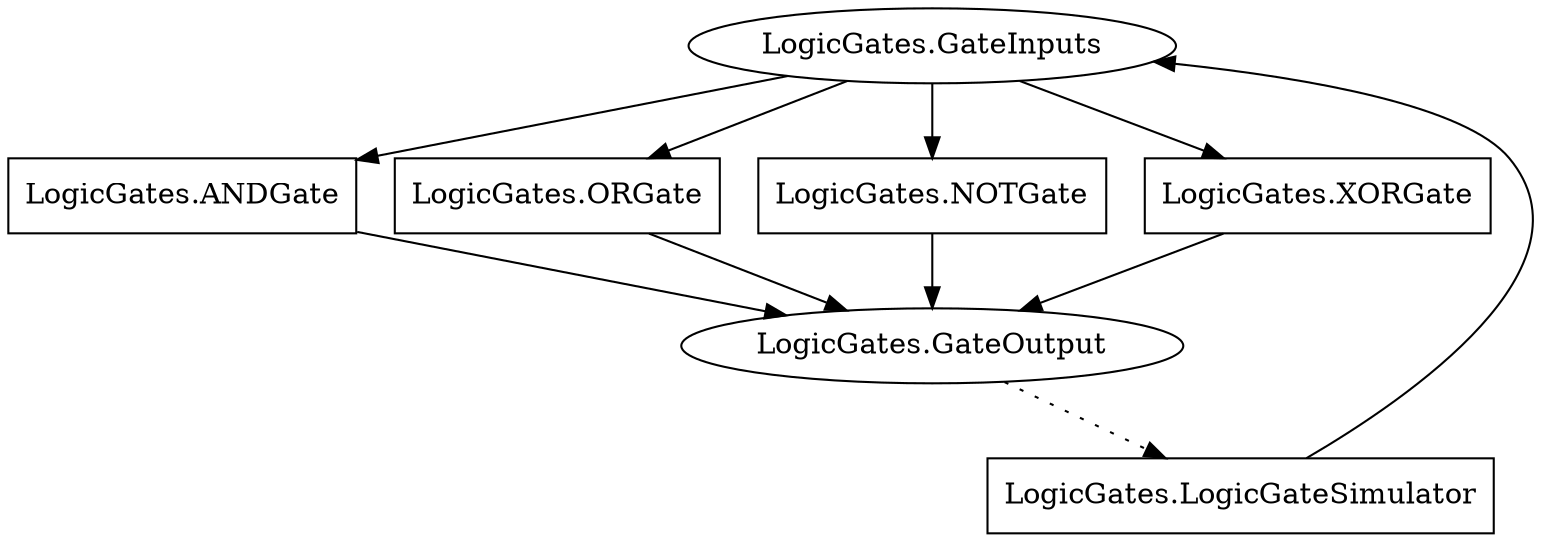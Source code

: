 digraph test {
"LogicGates.GateInputs" [shape=oval];
"LogicGates.GateOutput" [shape=oval];
"LogicGates.ANDGate" [shape=box];
"LogicGates.ORGate" [shape=box];
"LogicGates.NOTGate" [shape=box];
"LogicGates.XORGate" [shape=box];
"LogicGates.LogicGateSimulator" [shape=box];
"LogicGates.GateInputs" -> "LogicGates.ANDGate";
"LogicGates.GateInputs" -> "LogicGates.ORGate";
"LogicGates.GateInputs" -> "LogicGates.NOTGate";
"LogicGates.GateInputs" -> "LogicGates.XORGate";
"LogicGates.LogicGateSimulator" -> "LogicGates.GateInputs";
"LogicGates.ANDGate" -> "LogicGates.GateOutput";
"LogicGates.ORGate" -> "LogicGates.GateOutput";
"LogicGates.NOTGate" -> "LogicGates.GateOutput";
"LogicGates.XORGate" -> "LogicGates.GateOutput";
"LogicGates.GateOutput" -> "LogicGates.LogicGateSimulator" [style=dotted];
}

